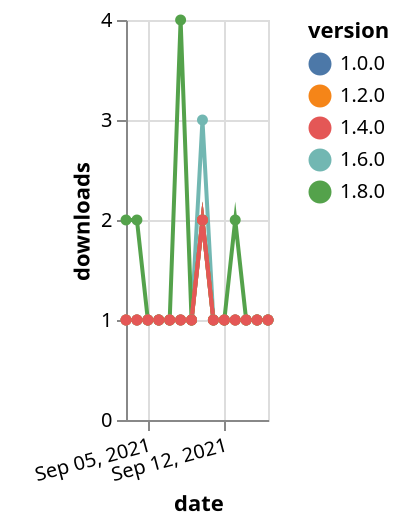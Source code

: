 {"$schema": "https://vega.github.io/schema/vega-lite/v5.json", "description": "A simple bar chart with embedded data.", "data": {"values": [{"date": "2021-09-03", "total": 201, "delta": 1, "version": "1.6.0"}, {"date": "2021-09-04", "total": 202, "delta": 1, "version": "1.6.0"}, {"date": "2021-09-05", "total": 203, "delta": 1, "version": "1.6.0"}, {"date": "2021-09-06", "total": 204, "delta": 1, "version": "1.6.0"}, {"date": "2021-09-07", "total": 205, "delta": 1, "version": "1.6.0"}, {"date": "2021-09-08", "total": 206, "delta": 1, "version": "1.6.0"}, {"date": "2021-09-09", "total": 207, "delta": 1, "version": "1.6.0"}, {"date": "2021-09-10", "total": 210, "delta": 3, "version": "1.6.0"}, {"date": "2021-09-11", "total": 211, "delta": 1, "version": "1.6.0"}, {"date": "2021-09-12", "total": 212, "delta": 1, "version": "1.6.0"}, {"date": "2021-09-13", "total": 213, "delta": 1, "version": "1.6.0"}, {"date": "2021-09-14", "total": 214, "delta": 1, "version": "1.6.0"}, {"date": "2021-09-15", "total": 215, "delta": 1, "version": "1.6.0"}, {"date": "2021-09-16", "total": 216, "delta": 1, "version": "1.6.0"}, {"date": "2021-09-03", "total": 131, "delta": 2, "version": "1.8.0"}, {"date": "2021-09-04", "total": 133, "delta": 2, "version": "1.8.0"}, {"date": "2021-09-05", "total": 134, "delta": 1, "version": "1.8.0"}, {"date": "2021-09-06", "total": 135, "delta": 1, "version": "1.8.0"}, {"date": "2021-09-07", "total": 136, "delta": 1, "version": "1.8.0"}, {"date": "2021-09-08", "total": 140, "delta": 4, "version": "1.8.0"}, {"date": "2021-09-09", "total": 141, "delta": 1, "version": "1.8.0"}, {"date": "2021-09-10", "total": 143, "delta": 2, "version": "1.8.0"}, {"date": "2021-09-11", "total": 144, "delta": 1, "version": "1.8.0"}, {"date": "2021-09-12", "total": 145, "delta": 1, "version": "1.8.0"}, {"date": "2021-09-13", "total": 147, "delta": 2, "version": "1.8.0"}, {"date": "2021-09-14", "total": 148, "delta": 1, "version": "1.8.0"}, {"date": "2021-09-15", "total": 149, "delta": 1, "version": "1.8.0"}, {"date": "2021-09-16", "total": 150, "delta": 1, "version": "1.8.0"}, {"date": "2021-09-03", "total": 189, "delta": 1, "version": "1.0.0"}, {"date": "2021-09-04", "total": 190, "delta": 1, "version": "1.0.0"}, {"date": "2021-09-05", "total": 191, "delta": 1, "version": "1.0.0"}, {"date": "2021-09-06", "total": 192, "delta": 1, "version": "1.0.0"}, {"date": "2021-09-07", "total": 193, "delta": 1, "version": "1.0.0"}, {"date": "2021-09-08", "total": 194, "delta": 1, "version": "1.0.0"}, {"date": "2021-09-09", "total": 195, "delta": 1, "version": "1.0.0"}, {"date": "2021-09-10", "total": 197, "delta": 2, "version": "1.0.0"}, {"date": "2021-09-11", "total": 198, "delta": 1, "version": "1.0.0"}, {"date": "2021-09-12", "total": 199, "delta": 1, "version": "1.0.0"}, {"date": "2021-09-13", "total": 200, "delta": 1, "version": "1.0.0"}, {"date": "2021-09-14", "total": 201, "delta": 1, "version": "1.0.0"}, {"date": "2021-09-15", "total": 202, "delta": 1, "version": "1.0.0"}, {"date": "2021-09-16", "total": 203, "delta": 1, "version": "1.0.0"}, {"date": "2021-09-03", "total": 184, "delta": 1, "version": "1.2.0"}, {"date": "2021-09-04", "total": 185, "delta": 1, "version": "1.2.0"}, {"date": "2021-09-05", "total": 186, "delta": 1, "version": "1.2.0"}, {"date": "2021-09-06", "total": 187, "delta": 1, "version": "1.2.0"}, {"date": "2021-09-07", "total": 188, "delta": 1, "version": "1.2.0"}, {"date": "2021-09-08", "total": 189, "delta": 1, "version": "1.2.0"}, {"date": "2021-09-09", "total": 190, "delta": 1, "version": "1.2.0"}, {"date": "2021-09-10", "total": 192, "delta": 2, "version": "1.2.0"}, {"date": "2021-09-11", "total": 193, "delta": 1, "version": "1.2.0"}, {"date": "2021-09-12", "total": 194, "delta": 1, "version": "1.2.0"}, {"date": "2021-09-13", "total": 195, "delta": 1, "version": "1.2.0"}, {"date": "2021-09-14", "total": 196, "delta": 1, "version": "1.2.0"}, {"date": "2021-09-15", "total": 197, "delta": 1, "version": "1.2.0"}, {"date": "2021-09-16", "total": 198, "delta": 1, "version": "1.2.0"}, {"date": "2021-09-03", "total": 165, "delta": 1, "version": "1.4.0"}, {"date": "2021-09-04", "total": 166, "delta": 1, "version": "1.4.0"}, {"date": "2021-09-05", "total": 167, "delta": 1, "version": "1.4.0"}, {"date": "2021-09-06", "total": 168, "delta": 1, "version": "1.4.0"}, {"date": "2021-09-07", "total": 169, "delta": 1, "version": "1.4.0"}, {"date": "2021-09-08", "total": 170, "delta": 1, "version": "1.4.0"}, {"date": "2021-09-09", "total": 171, "delta": 1, "version": "1.4.0"}, {"date": "2021-09-10", "total": 173, "delta": 2, "version": "1.4.0"}, {"date": "2021-09-11", "total": 174, "delta": 1, "version": "1.4.0"}, {"date": "2021-09-12", "total": 175, "delta": 1, "version": "1.4.0"}, {"date": "2021-09-13", "total": 176, "delta": 1, "version": "1.4.0"}, {"date": "2021-09-14", "total": 177, "delta": 1, "version": "1.4.0"}, {"date": "2021-09-15", "total": 178, "delta": 1, "version": "1.4.0"}, {"date": "2021-09-16", "total": 179, "delta": 1, "version": "1.4.0"}]}, "width": "container", "mark": {"type": "line", "point": {"filled": true}}, "encoding": {"x": {"field": "date", "type": "temporal", "timeUnit": "yearmonthdate", "title": "date", "axis": {"labelAngle": -15}}, "y": {"field": "delta", "type": "quantitative", "title": "downloads"}, "color": {"field": "version", "type": "nominal"}, "tooltip": {"field": "delta"}}}